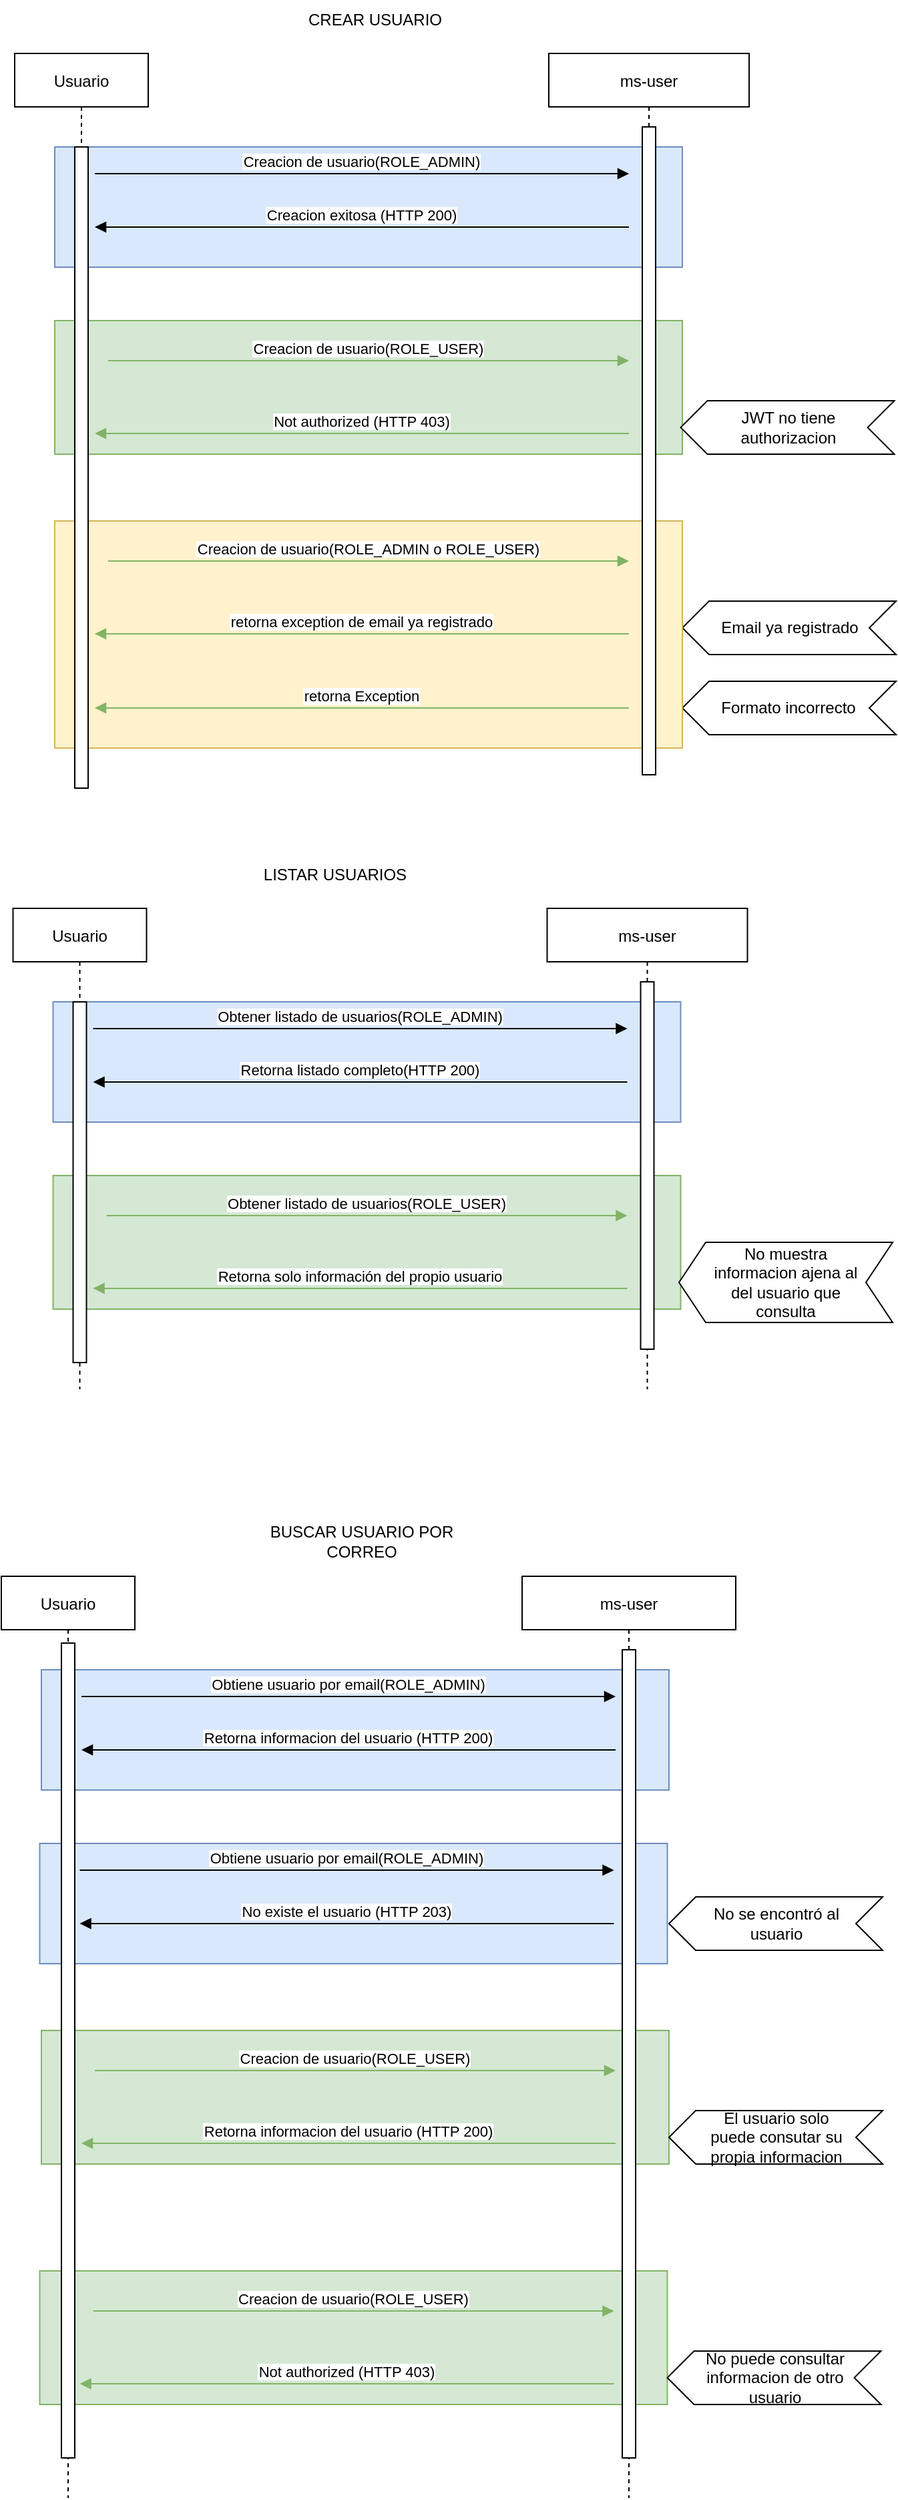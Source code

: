 <mxfile version="23.0.2" type="device">
  <diagram name="Página-1" id="LuylCXdO9MJ2inmyczpp">
    <mxGraphModel dx="1434" dy="780" grid="1" gridSize="10" guides="1" tooltips="1" connect="1" arrows="1" fold="1" page="1" pageScale="1" pageWidth="827" pageHeight="1169" math="0" shadow="0">
      <root>
        <mxCell id="0" />
        <mxCell id="1" parent="0" />
        <mxCell id="mNLD_Fydbw7ZUMLRvZzZ-98" value="" style="rounded=0;whiteSpace=wrap;html=1;fillColor=#d5e8d4;strokeColor=#82b366;" parent="1" vertex="1">
          <mxGeometry x="148.75" y="1700" width="470" height="100" as="geometry" />
        </mxCell>
        <mxCell id="mNLD_Fydbw7ZUMLRvZzZ-93" value="" style="rounded=0;whiteSpace=wrap;html=1;fillColor=#dae8fc;strokeColor=#6c8ebf;" parent="1" vertex="1">
          <mxGeometry x="148.75" y="1380" width="470" height="90" as="geometry" />
        </mxCell>
        <mxCell id="mNLD_Fydbw7ZUMLRvZzZ-97" value="" style="shape=step;perimeter=stepPerimeter;whiteSpace=wrap;html=1;fixedSize=1;rotation=-180;" parent="1" vertex="1">
          <mxGeometry x="620" y="1420" width="160" height="40" as="geometry" />
        </mxCell>
        <mxCell id="mNLD_Fydbw7ZUMLRvZzZ-47" value="" style="shape=step;perimeter=stepPerimeter;whiteSpace=wrap;html=1;fixedSize=1;rotation=-180;" parent="1" vertex="1">
          <mxGeometry x="630" y="510" width="160" height="40" as="geometry" />
        </mxCell>
        <mxCell id="mNLD_Fydbw7ZUMLRvZzZ-45" value="" style="shape=step;perimeter=stepPerimeter;whiteSpace=wrap;html=1;fixedSize=1;rotation=-180;" parent="1" vertex="1">
          <mxGeometry x="630" y="450" width="160" height="40" as="geometry" />
        </mxCell>
        <mxCell id="mNLD_Fydbw7ZUMLRvZzZ-39" value="" style="rounded=0;whiteSpace=wrap;html=1;fillColor=#fff2cc;strokeColor=#d6b656;" parent="1" vertex="1">
          <mxGeometry x="160" y="390" width="470" height="170" as="geometry" />
        </mxCell>
        <mxCell id="mNLD_Fydbw7ZUMLRvZzZ-35" value="" style="rounded=0;whiteSpace=wrap;html=1;fillColor=#d5e8d4;strokeColor=#82b366;" parent="1" vertex="1">
          <mxGeometry x="160" y="240" width="470" height="100" as="geometry" />
        </mxCell>
        <mxCell id="mNLD_Fydbw7ZUMLRvZzZ-3" value="Usuario" style="shape=umlLifeline;perimeter=lifelinePerimeter;container=1;collapsible=0;recursiveResize=0;rounded=0;shadow=0;strokeWidth=1;" parent="1" vertex="1">
          <mxGeometry x="130" y="40" width="100" height="550" as="geometry" />
        </mxCell>
        <mxCell id="mNLD_Fydbw7ZUMLRvZzZ-34" value="" style="rounded=0;whiteSpace=wrap;html=1;fillColor=#dae8fc;strokeColor=#6c8ebf;" parent="mNLD_Fydbw7ZUMLRvZzZ-3" vertex="1">
          <mxGeometry x="30" y="70" width="470" height="90" as="geometry" />
        </mxCell>
        <mxCell id="mNLD_Fydbw7ZUMLRvZzZ-4" value="" style="points=[];perimeter=orthogonalPerimeter;rounded=0;shadow=0;strokeWidth=1;" parent="mNLD_Fydbw7ZUMLRvZzZ-3" vertex="1">
          <mxGeometry x="45" y="70" width="10" height="480" as="geometry" />
        </mxCell>
        <mxCell id="mNLD_Fydbw7ZUMLRvZzZ-7" value="ms-user" style="shape=umlLifeline;perimeter=lifelinePerimeter;container=1;collapsible=0;recursiveResize=0;rounded=0;shadow=0;strokeWidth=1;" parent="1" vertex="1">
          <mxGeometry x="530" y="40" width="150" height="540" as="geometry" />
        </mxCell>
        <mxCell id="mNLD_Fydbw7ZUMLRvZzZ-8" value="" style="points=[];perimeter=orthogonalPerimeter;rounded=0;shadow=0;strokeWidth=1;" parent="mNLD_Fydbw7ZUMLRvZzZ-7" vertex="1">
          <mxGeometry x="70" y="55" width="10" height="485" as="geometry" />
        </mxCell>
        <mxCell id="mNLD_Fydbw7ZUMLRvZzZ-10" value="Creacion de usuario(ROLE_ADMIN)" style="verticalAlign=bottom;endArrow=block;shadow=0;strokeWidth=1;" parent="1" edge="1">
          <mxGeometry relative="1" as="geometry">
            <mxPoint x="190" y="130" as="sourcePoint" />
            <mxPoint x="590" y="130" as="targetPoint" />
          </mxGeometry>
        </mxCell>
        <mxCell id="mNLD_Fydbw7ZUMLRvZzZ-11" value="Creacion exitosa (HTTP 200)" style="verticalAlign=bottom;endArrow=block;entryX=1.5;entryY=0.263;shadow=0;strokeWidth=1;entryDx=0;entryDy=0;entryPerimeter=0;" parent="1" edge="1">
          <mxGeometry relative="1" as="geometry">
            <mxPoint x="590" y="170" as="sourcePoint" />
            <mxPoint x="190" y="170" as="targetPoint" />
          </mxGeometry>
        </mxCell>
        <mxCell id="mNLD_Fydbw7ZUMLRvZzZ-13" value="Creacion de usuario(ROLE_USER)" style="verticalAlign=bottom;endArrow=block;shadow=0;strokeWidth=1;fillColor=#d5e8d4;strokeColor=#82b366;" parent="1" edge="1">
          <mxGeometry relative="1" as="geometry">
            <mxPoint x="200" y="270" as="sourcePoint" />
            <mxPoint x="590" y="270" as="targetPoint" />
            <mxPoint as="offset" />
          </mxGeometry>
        </mxCell>
        <mxCell id="mNLD_Fydbw7ZUMLRvZzZ-14" value="Not authorized (HTTP 403)" style="verticalAlign=bottom;endArrow=block;entryX=1.5;entryY=0.263;shadow=0;strokeWidth=1;entryDx=0;entryDy=0;entryPerimeter=0;fillColor=#d5e8d4;strokeColor=#82b366;" parent="1" edge="1">
          <mxGeometry relative="1" as="geometry">
            <mxPoint x="590" y="324.5" as="sourcePoint" />
            <mxPoint x="190" y="324.5" as="targetPoint" />
            <mxPoint as="offset" />
          </mxGeometry>
        </mxCell>
        <mxCell id="mNLD_Fydbw7ZUMLRvZzZ-40" value="Creacion de usuario(ROLE_ADMIN o ROLE_USER)" style="verticalAlign=bottom;endArrow=block;shadow=0;strokeWidth=1;fillColor=#d5e8d4;strokeColor=#82b366;" parent="1" edge="1">
          <mxGeometry relative="1" as="geometry">
            <mxPoint x="200" y="420" as="sourcePoint" />
            <mxPoint x="590" y="420" as="targetPoint" />
            <mxPoint as="offset" />
          </mxGeometry>
        </mxCell>
        <mxCell id="mNLD_Fydbw7ZUMLRvZzZ-41" value="retorna exception de email ya registrado" style="verticalAlign=bottom;endArrow=block;entryX=1.5;entryY=0.263;shadow=0;strokeWidth=1;entryDx=0;entryDy=0;entryPerimeter=0;fillColor=#d5e8d4;strokeColor=#82b366;" parent="1" edge="1">
          <mxGeometry relative="1" as="geometry">
            <mxPoint x="590" y="474.5" as="sourcePoint" />
            <mxPoint x="190" y="474.5" as="targetPoint" />
            <mxPoint as="offset" />
          </mxGeometry>
        </mxCell>
        <mxCell id="mNLD_Fydbw7ZUMLRvZzZ-42" value="retorna Exception" style="verticalAlign=bottom;endArrow=block;entryX=1.5;entryY=0.263;shadow=0;strokeWidth=1;entryDx=0;entryDy=0;entryPerimeter=0;fillColor=#d5e8d4;strokeColor=#82b366;" parent="1" edge="1">
          <mxGeometry relative="1" as="geometry">
            <mxPoint x="590" y="530" as="sourcePoint" />
            <mxPoint x="190" y="530" as="targetPoint" />
            <mxPoint as="offset" />
          </mxGeometry>
        </mxCell>
        <mxCell id="mNLD_Fydbw7ZUMLRvZzZ-46" value="Email ya registrado" style="text;html=1;strokeColor=none;fillColor=none;align=center;verticalAlign=middle;whiteSpace=wrap;rounded=0;" parent="1" vertex="1">
          <mxGeometry x="653.75" y="455" width="112.5" height="30" as="geometry" />
        </mxCell>
        <mxCell id="mNLD_Fydbw7ZUMLRvZzZ-48" value="Formato incorrecto" style="text;html=1;strokeColor=none;fillColor=none;align=center;verticalAlign=middle;whiteSpace=wrap;rounded=0;" parent="1" vertex="1">
          <mxGeometry x="652.5" y="515" width="112.5" height="30" as="geometry" />
        </mxCell>
        <mxCell id="mNLD_Fydbw7ZUMLRvZzZ-49" value="" style="shape=step;perimeter=stepPerimeter;whiteSpace=wrap;html=1;fixedSize=1;rotation=-180;" parent="1" vertex="1">
          <mxGeometry x="628.75" y="300" width="160" height="40" as="geometry" />
        </mxCell>
        <mxCell id="mNLD_Fydbw7ZUMLRvZzZ-50" value="JWT no tiene authorizacion" style="text;html=1;strokeColor=none;fillColor=none;align=center;verticalAlign=middle;whiteSpace=wrap;rounded=0;" parent="1" vertex="1">
          <mxGeometry x="652.5" y="305" width="112.5" height="30" as="geometry" />
        </mxCell>
        <mxCell id="mNLD_Fydbw7ZUMLRvZzZ-54" value="" style="rounded=0;whiteSpace=wrap;html=1;fillColor=#d5e8d4;strokeColor=#82b366;" parent="1" vertex="1">
          <mxGeometry x="158.75" y="880" width="470" height="100" as="geometry" />
        </mxCell>
        <mxCell id="mNLD_Fydbw7ZUMLRvZzZ-55" value="Usuario" style="shape=umlLifeline;perimeter=lifelinePerimeter;container=1;collapsible=0;recursiveResize=0;rounded=0;shadow=0;strokeWidth=1;" parent="1" vertex="1">
          <mxGeometry x="128.75" y="680" width="100" height="360" as="geometry" />
        </mxCell>
        <mxCell id="mNLD_Fydbw7ZUMLRvZzZ-56" value="" style="rounded=0;whiteSpace=wrap;html=1;fillColor=#dae8fc;strokeColor=#6c8ebf;" parent="mNLD_Fydbw7ZUMLRvZzZ-55" vertex="1">
          <mxGeometry x="30" y="70" width="470" height="90" as="geometry" />
        </mxCell>
        <mxCell id="mNLD_Fydbw7ZUMLRvZzZ-57" value="" style="points=[];perimeter=orthogonalPerimeter;rounded=0;shadow=0;strokeWidth=1;" parent="mNLD_Fydbw7ZUMLRvZzZ-55" vertex="1">
          <mxGeometry x="45" y="70" width="10" height="270" as="geometry" />
        </mxCell>
        <mxCell id="mNLD_Fydbw7ZUMLRvZzZ-58" value="ms-user" style="shape=umlLifeline;perimeter=lifelinePerimeter;container=1;collapsible=0;recursiveResize=0;rounded=0;shadow=0;strokeWidth=1;" parent="1" vertex="1">
          <mxGeometry x="528.75" y="680" width="150" height="360" as="geometry" />
        </mxCell>
        <mxCell id="mNLD_Fydbw7ZUMLRvZzZ-59" value="" style="points=[];perimeter=orthogonalPerimeter;rounded=0;shadow=0;strokeWidth=1;" parent="mNLD_Fydbw7ZUMLRvZzZ-58" vertex="1">
          <mxGeometry x="70" y="55" width="10" height="275" as="geometry" />
        </mxCell>
        <mxCell id="mNLD_Fydbw7ZUMLRvZzZ-60" value="Obtener listado de usuarios(ROLE_ADMIN)" style="verticalAlign=bottom;endArrow=block;shadow=0;strokeWidth=1;" parent="1" edge="1">
          <mxGeometry relative="1" as="geometry">
            <mxPoint x="188.75" y="770" as="sourcePoint" />
            <mxPoint x="588.75" y="770" as="targetPoint" />
          </mxGeometry>
        </mxCell>
        <mxCell id="mNLD_Fydbw7ZUMLRvZzZ-61" value="Retorna listado completo(HTTP 200)" style="verticalAlign=bottom;endArrow=block;entryX=1.5;entryY=0.263;shadow=0;strokeWidth=1;entryDx=0;entryDy=0;entryPerimeter=0;" parent="1" edge="1">
          <mxGeometry relative="1" as="geometry">
            <mxPoint x="588.75" y="810" as="sourcePoint" />
            <mxPoint x="188.75" y="810" as="targetPoint" />
            <mxPoint as="offset" />
          </mxGeometry>
        </mxCell>
        <mxCell id="mNLD_Fydbw7ZUMLRvZzZ-62" value="Obtener listado de usuarios(ROLE_USER)" style="verticalAlign=bottom;endArrow=block;shadow=0;strokeWidth=1;fillColor=#d5e8d4;strokeColor=#82b366;" parent="1" edge="1">
          <mxGeometry relative="1" as="geometry">
            <mxPoint x="198.75" y="910" as="sourcePoint" />
            <mxPoint x="588.75" y="910" as="targetPoint" />
            <mxPoint as="offset" />
          </mxGeometry>
        </mxCell>
        <mxCell id="mNLD_Fydbw7ZUMLRvZzZ-63" value="Retorna solo información del propio usuario" style="verticalAlign=bottom;endArrow=block;entryX=1.5;entryY=0.263;shadow=0;strokeWidth=1;entryDx=0;entryDy=0;entryPerimeter=0;fillColor=#d5e8d4;strokeColor=#82b366;" parent="1" edge="1">
          <mxGeometry relative="1" as="geometry">
            <mxPoint x="588.75" y="964.5" as="sourcePoint" />
            <mxPoint x="188.75" y="964.5" as="targetPoint" />
            <mxPoint as="offset" />
          </mxGeometry>
        </mxCell>
        <mxCell id="mNLD_Fydbw7ZUMLRvZzZ-69" value="" style="shape=step;perimeter=stepPerimeter;whiteSpace=wrap;html=1;fixedSize=1;rotation=-180;" parent="1" vertex="1">
          <mxGeometry x="627.5" y="930" width="160" height="60" as="geometry" />
        </mxCell>
        <mxCell id="mNLD_Fydbw7ZUMLRvZzZ-70" value="No muestra informacion ajena al del usuario que consulta" style="text;html=1;strokeColor=none;fillColor=none;align=center;verticalAlign=middle;whiteSpace=wrap;rounded=0;" parent="1" vertex="1">
          <mxGeometry x="651.25" y="945" width="112.5" height="30" as="geometry" />
        </mxCell>
        <mxCell id="mNLD_Fydbw7ZUMLRvZzZ-75" value="" style="rounded=0;whiteSpace=wrap;html=1;fillColor=#d5e8d4;strokeColor=#82b366;" parent="1" vertex="1">
          <mxGeometry x="150" y="1520" width="470" height="100" as="geometry" />
        </mxCell>
        <mxCell id="mNLD_Fydbw7ZUMLRvZzZ-76" value="Usuario" style="shape=umlLifeline;perimeter=lifelinePerimeter;container=1;collapsible=0;recursiveResize=0;rounded=0;shadow=0;strokeWidth=1;" parent="1" vertex="1">
          <mxGeometry x="120" y="1180" width="100" height="690" as="geometry" />
        </mxCell>
        <mxCell id="mNLD_Fydbw7ZUMLRvZzZ-77" value="" style="rounded=0;whiteSpace=wrap;html=1;fillColor=#dae8fc;strokeColor=#6c8ebf;" parent="mNLD_Fydbw7ZUMLRvZzZ-76" vertex="1">
          <mxGeometry x="30" y="70" width="470" height="90" as="geometry" />
        </mxCell>
        <mxCell id="mNLD_Fydbw7ZUMLRvZzZ-78" value="" style="points=[];perimeter=orthogonalPerimeter;rounded=0;shadow=0;strokeWidth=1;" parent="mNLD_Fydbw7ZUMLRvZzZ-76" vertex="1">
          <mxGeometry x="45" y="50" width="10" height="610" as="geometry" />
        </mxCell>
        <mxCell id="mNLD_Fydbw7ZUMLRvZzZ-79" value="ms-user" style="shape=umlLifeline;perimeter=lifelinePerimeter;container=1;collapsible=0;recursiveResize=0;rounded=0;shadow=0;strokeWidth=1;" parent="1" vertex="1">
          <mxGeometry x="510" y="1180" width="160" height="690" as="geometry" />
        </mxCell>
        <mxCell id="mNLD_Fydbw7ZUMLRvZzZ-101" value="" style="shape=step;perimeter=stepPerimeter;whiteSpace=wrap;html=1;fixedSize=1;rotation=-180;" parent="mNLD_Fydbw7ZUMLRvZzZ-79" vertex="1">
          <mxGeometry x="108.75" y="580" width="160" height="40" as="geometry" />
        </mxCell>
        <mxCell id="mNLD_Fydbw7ZUMLRvZzZ-80" value="" style="points=[];perimeter=orthogonalPerimeter;rounded=0;shadow=0;strokeWidth=1;" parent="mNLD_Fydbw7ZUMLRvZzZ-79" vertex="1">
          <mxGeometry x="75" y="55" width="10" height="605" as="geometry" />
        </mxCell>
        <mxCell id="mNLD_Fydbw7ZUMLRvZzZ-81" value="Obtiene usuario por email(ROLE_ADMIN)" style="verticalAlign=bottom;endArrow=block;shadow=0;strokeWidth=1;" parent="1" edge="1">
          <mxGeometry relative="1" as="geometry">
            <mxPoint x="180" y="1270" as="sourcePoint" />
            <mxPoint x="580" y="1270" as="targetPoint" />
          </mxGeometry>
        </mxCell>
        <mxCell id="mNLD_Fydbw7ZUMLRvZzZ-82" value="Retorna informacion del usuario (HTTP 200)" style="verticalAlign=bottom;endArrow=block;entryX=1.5;entryY=0.263;shadow=0;strokeWidth=1;entryDx=0;entryDy=0;entryPerimeter=0;" parent="1" edge="1">
          <mxGeometry relative="1" as="geometry">
            <mxPoint x="580" y="1310" as="sourcePoint" />
            <mxPoint x="180" y="1310" as="targetPoint" />
          </mxGeometry>
        </mxCell>
        <mxCell id="mNLD_Fydbw7ZUMLRvZzZ-83" value="Creacion de usuario(ROLE_USER)" style="verticalAlign=bottom;endArrow=block;shadow=0;strokeWidth=1;fillColor=#d5e8d4;strokeColor=#82b366;" parent="1" edge="1">
          <mxGeometry relative="1" as="geometry">
            <mxPoint x="190" y="1550" as="sourcePoint" />
            <mxPoint x="580" y="1550" as="targetPoint" />
            <mxPoint as="offset" />
          </mxGeometry>
        </mxCell>
        <mxCell id="mNLD_Fydbw7ZUMLRvZzZ-84" value="Retorna informacion del usuario (HTTP 200)" style="verticalAlign=bottom;endArrow=block;entryX=1.5;entryY=0.263;shadow=0;strokeWidth=1;entryDx=0;entryDy=0;entryPerimeter=0;fillColor=#d5e8d4;strokeColor=#82b366;" parent="1" edge="1">
          <mxGeometry relative="1" as="geometry">
            <mxPoint x="580" y="1604.5" as="sourcePoint" />
            <mxPoint x="180" y="1604.5" as="targetPoint" />
            <mxPoint as="offset" />
          </mxGeometry>
        </mxCell>
        <mxCell id="mNLD_Fydbw7ZUMLRvZzZ-90" value="" style="shape=step;perimeter=stepPerimeter;whiteSpace=wrap;html=1;fixedSize=1;rotation=-180;" parent="1" vertex="1">
          <mxGeometry x="620" y="1580" width="160" height="40" as="geometry" />
        </mxCell>
        <mxCell id="mNLD_Fydbw7ZUMLRvZzZ-91" value="El usuario solo puede consutar su propia informacion" style="text;html=1;strokeColor=none;fillColor=none;align=center;verticalAlign=middle;whiteSpace=wrap;rounded=0;" parent="1" vertex="1">
          <mxGeometry x="643.75" y="1585" width="112.5" height="30" as="geometry" />
        </mxCell>
        <mxCell id="mNLD_Fydbw7ZUMLRvZzZ-94" value="Obtiene usuario por email(ROLE_ADMIN)" style="verticalAlign=bottom;endArrow=block;shadow=0;strokeWidth=1;" parent="1" edge="1">
          <mxGeometry relative="1" as="geometry">
            <mxPoint x="178.75" y="1400" as="sourcePoint" />
            <mxPoint x="578.75" y="1400" as="targetPoint" />
          </mxGeometry>
        </mxCell>
        <mxCell id="mNLD_Fydbw7ZUMLRvZzZ-95" value="No existe el usuario (HTTP 203)" style="verticalAlign=bottom;endArrow=block;entryX=1.5;entryY=0.263;shadow=0;strokeWidth=1;entryDx=0;entryDy=0;entryPerimeter=0;" parent="1" edge="1">
          <mxGeometry relative="1" as="geometry">
            <mxPoint x="578.75" y="1440" as="sourcePoint" />
            <mxPoint x="178.75" y="1440" as="targetPoint" />
          </mxGeometry>
        </mxCell>
        <mxCell id="mNLD_Fydbw7ZUMLRvZzZ-96" value="No se encontró al usuario" style="text;html=1;strokeColor=none;fillColor=none;align=center;verticalAlign=middle;whiteSpace=wrap;rounded=0;" parent="1" vertex="1">
          <mxGeometry x="643.75" y="1425" width="112.5" height="30" as="geometry" />
        </mxCell>
        <mxCell id="mNLD_Fydbw7ZUMLRvZzZ-99" value="Creacion de usuario(ROLE_USER)" style="verticalAlign=bottom;endArrow=block;shadow=0;strokeWidth=1;fillColor=#d5e8d4;strokeColor=#82b366;" parent="1" edge="1">
          <mxGeometry relative="1" as="geometry">
            <mxPoint x="188.75" y="1730" as="sourcePoint" />
            <mxPoint x="578.75" y="1730" as="targetPoint" />
            <mxPoint as="offset" />
          </mxGeometry>
        </mxCell>
        <mxCell id="mNLD_Fydbw7ZUMLRvZzZ-100" value="Not authorized (HTTP 403)" style="verticalAlign=bottom;endArrow=block;entryX=1.5;entryY=0.263;shadow=0;strokeWidth=1;entryDx=0;entryDy=0;entryPerimeter=0;fillColor=#d5e8d4;strokeColor=#82b366;" parent="1" edge="1">
          <mxGeometry relative="1" as="geometry">
            <mxPoint x="578.75" y="1784.5" as="sourcePoint" />
            <mxPoint x="178.75" y="1784.5" as="targetPoint" />
            <mxPoint as="offset" />
          </mxGeometry>
        </mxCell>
        <mxCell id="mNLD_Fydbw7ZUMLRvZzZ-102" value="No puede consultar informacion de otro usuario" style="text;html=1;strokeColor=none;fillColor=none;align=center;verticalAlign=middle;whiteSpace=wrap;rounded=0;" parent="1" vertex="1">
          <mxGeometry x="642.5" y="1765" width="112.5" height="30" as="geometry" />
        </mxCell>
        <mxCell id="91wJLtN3z8yKaxQnBKFO-1" value="CREAR USUARIO" style="text;html=1;strokeColor=none;fillColor=none;align=center;verticalAlign=middle;whiteSpace=wrap;rounded=0;" vertex="1" parent="1">
          <mxGeometry x="340" width="120" height="30" as="geometry" />
        </mxCell>
        <mxCell id="91wJLtN3z8yKaxQnBKFO-2" value="LISTAR USUARIOS" style="text;html=1;strokeColor=none;fillColor=none;align=center;verticalAlign=middle;whiteSpace=wrap;rounded=0;" vertex="1" parent="1">
          <mxGeometry x="310" y="640" width="120" height="30" as="geometry" />
        </mxCell>
        <mxCell id="91wJLtN3z8yKaxQnBKFO-3" value="BUSCAR USUARIO POR CORREO" style="text;html=1;strokeColor=none;fillColor=none;align=center;verticalAlign=middle;whiteSpace=wrap;rounded=0;" vertex="1" parent="1">
          <mxGeometry x="300" y="1139" width="180" height="30" as="geometry" />
        </mxCell>
      </root>
    </mxGraphModel>
  </diagram>
</mxfile>
